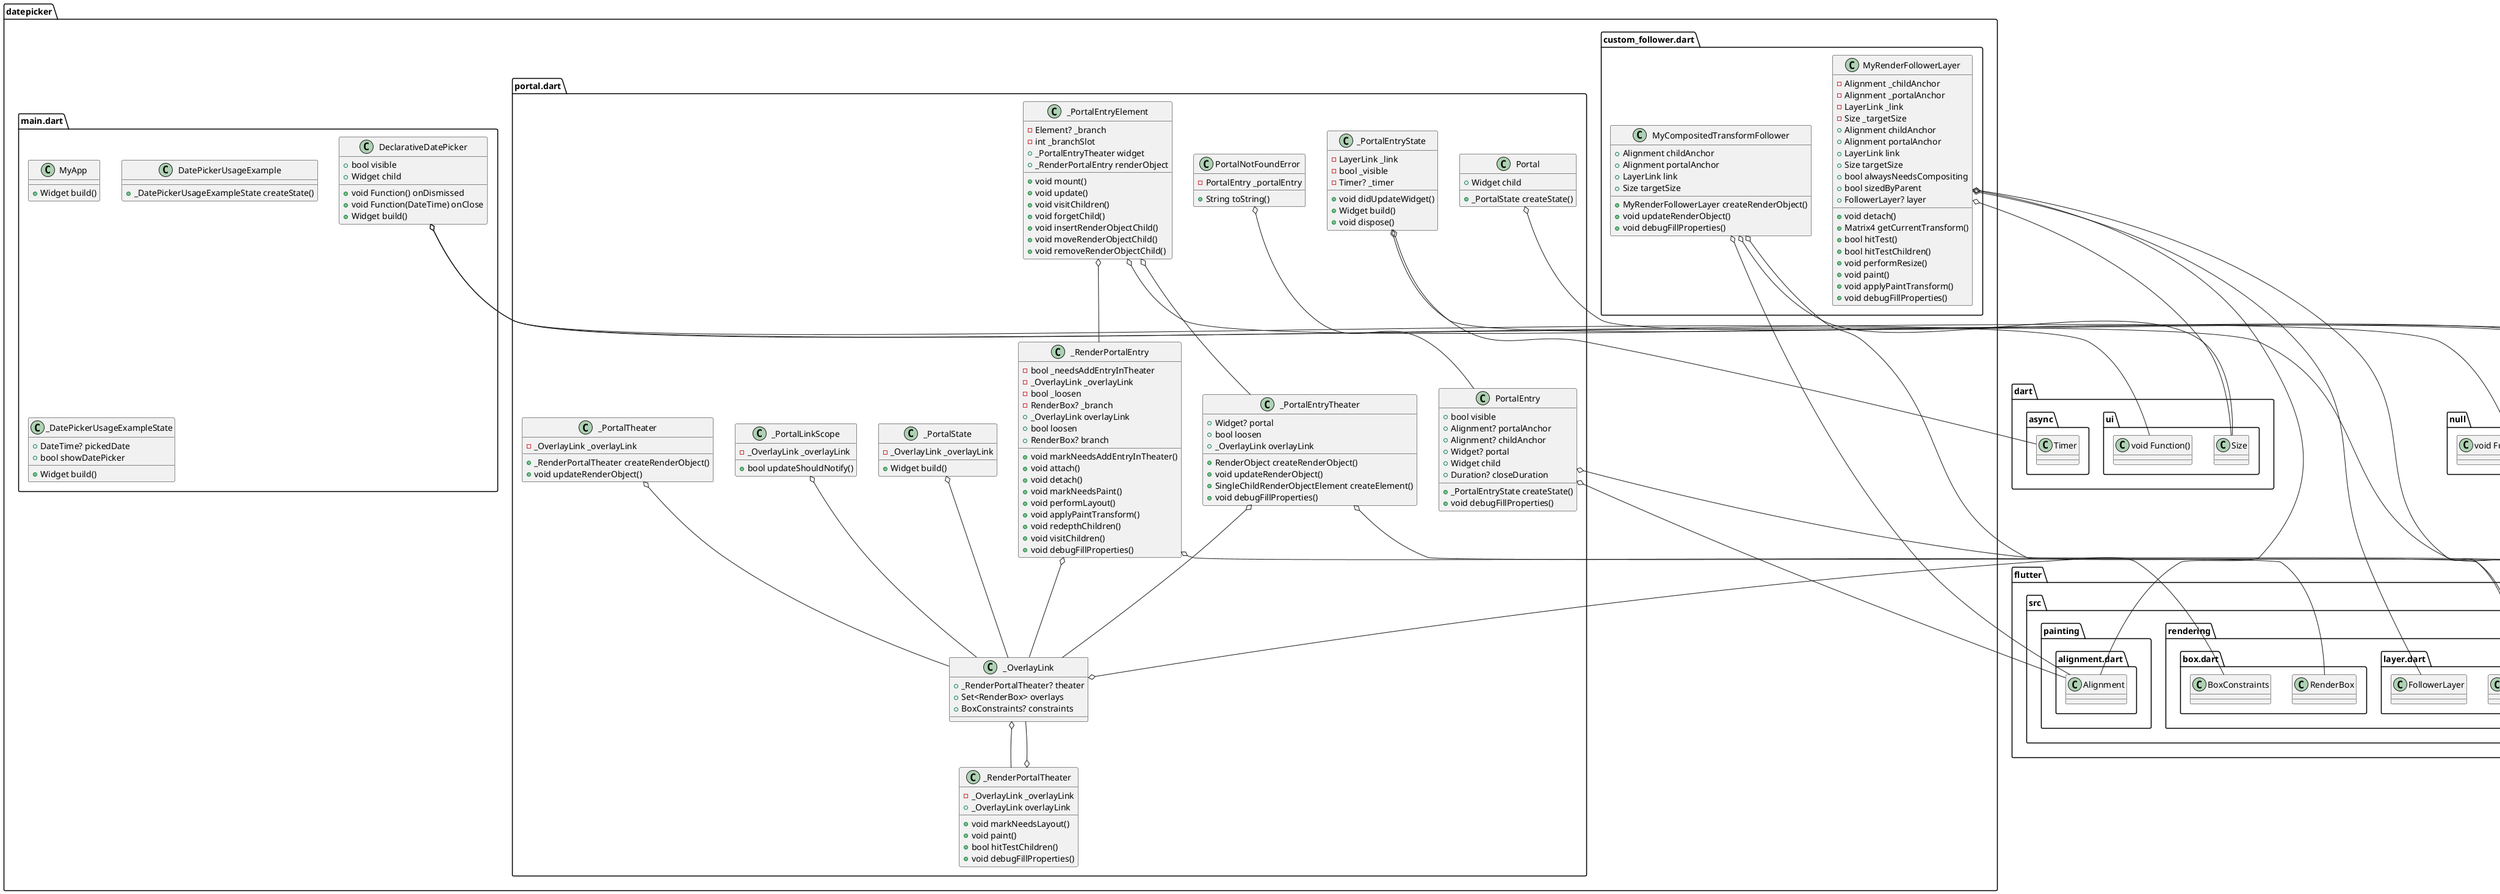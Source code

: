 @startuml
set namespaceSeparator ::

class "datepicker::custom_follower.dart::MyCompositedTransformFollower" {
  +Alignment childAnchor
  +Alignment portalAnchor
  +LayerLink link
  +Size targetSize
  +MyRenderFollowerLayer createRenderObject()
  +void updateRenderObject()
  +void debugFillProperties()
}

"datepicker::custom_follower.dart::MyCompositedTransformFollower" o-- "flutter::src::painting::alignment.dart::Alignment"
"datepicker::custom_follower.dart::MyCompositedTransformFollower" o-- "flutter::src::rendering::layer.dart::LayerLink"
"datepicker::custom_follower.dart::MyCompositedTransformFollower" o-- "dart::ui::Size"

class "datepicker::custom_follower.dart::MyRenderFollowerLayer" {
  -Alignment _childAnchor
  -Alignment _portalAnchor
  -LayerLink _link
  -Size _targetSize
  +Alignment childAnchor
  +Alignment portalAnchor
  +LayerLink link
  +Size targetSize
  +bool alwaysNeedsCompositing
  +bool sizedByParent
  +FollowerLayer? layer
  +void detach()
  +Matrix4 getCurrentTransform()
  +bool hitTest()
  +bool hitTestChildren()
  +void performResize()
  +void paint()
  +void applyPaintTransform()
  +void debugFillProperties()
}

"datepicker::custom_follower.dart::MyRenderFollowerLayer" o-- "flutter::src::painting::alignment.dart::Alignment"
"datepicker::custom_follower.dart::MyRenderFollowerLayer" o-- "flutter::src::rendering::layer.dart::LayerLink"
"datepicker::custom_follower.dart::MyRenderFollowerLayer" o-- "dart::ui::Size"
"datepicker::custom_follower.dart::MyRenderFollowerLayer" o-- "flutter::src::rendering::layer.dart::FollowerLayer"

class "datepicker::main.dart::DeclarativeDatePicker" {
  +bool visible
  +Widget child
  +void Function() onDismissed
  +void Function(DateTime) onClose
  +Widget build()
}

"datepicker::main.dart::DeclarativeDatePicker" o-- "flutter::src::widgets::framework.dart::Widget"
"datepicker::main.dart::DeclarativeDatePicker" o-- "dart::ui::void Function()"
"datepicker::main.dart::DeclarativeDatePicker" o-- "null::void Function(DateTime)"

class "datepicker::main.dart::MyApp" {
  +Widget build()
}

class "datepicker::main.dart::DatePickerUsageExample" {
  +_DatePickerUsageExampleState createState()
}

class "datepicker::main.dart::_DatePickerUsageExampleState" {
  +DateTime? pickedDate
  +bool showDatePicker
  +Widget build()
}

class "datepicker::portal.dart::Portal" {
  +Widget child
  +_PortalState createState()
}

"datepicker::portal.dart::Portal" o-- "flutter::src::widgets::framework.dart::Widget"

class "datepicker::portal.dart::_PortalState" {
  -_OverlayLink _overlayLink
  +Widget build()
}

"datepicker::portal.dart::_PortalState" o-- "datepicker::portal.dart::_OverlayLink"

class "datepicker::portal.dart::_OverlayLink" {
  +_RenderPortalTheater? theater
  +Set<RenderBox> overlays
  +BoxConstraints? constraints
}

"datepicker::portal.dart::_OverlayLink" o-- "datepicker::portal.dart::_RenderPortalTheater"
"datepicker::portal.dart::_OverlayLink" o-- "flutter::src::rendering::box.dart::BoxConstraints"

class "datepicker::portal.dart::_PortalLinkScope" {
  -_OverlayLink _overlayLink
  +bool updateShouldNotify()
}

"datepicker::portal.dart::_PortalLinkScope" o-- "datepicker::portal.dart::_OverlayLink"

class "datepicker::portal.dart::_PortalTheater" {
  -_OverlayLink _overlayLink
  +_RenderPortalTheater createRenderObject()
  +void updateRenderObject()
}

"datepicker::portal.dart::_PortalTheater" o-- "datepicker::portal.dart::_OverlayLink"

class "datepicker::portal.dart::_RenderPortalTheater" {
  -_OverlayLink _overlayLink
  +_OverlayLink overlayLink
  +void markNeedsLayout()
  +void paint()
  +bool hitTestChildren()
  +void debugFillProperties()
}

"datepicker::portal.dart::_RenderPortalTheater" o-- "datepicker::portal.dart::_OverlayLink"

class "datepicker::portal.dart::PortalEntry" {
  +bool visible
  +Alignment? portalAnchor
  +Alignment? childAnchor
  +Widget? portal
  +Widget child
  +Duration? closeDuration
  +_PortalEntryState createState()
  +void debugFillProperties()
}

"datepicker::portal.dart::PortalEntry" o-- "flutter::src::painting::alignment.dart::Alignment"
"datepicker::portal.dart::PortalEntry" o-- "flutter::src::widgets::framework.dart::Widget"

class "datepicker::portal.dart::_PortalEntryState" {
  -LayerLink _link
  -bool _visible
  -Timer? _timer
  +void didUpdateWidget()
  +Widget build()
  +void dispose()
}

"datepicker::portal.dart::_PortalEntryState" o-- "flutter::src::rendering::layer.dart::LayerLink"
"datepicker::portal.dart::_PortalEntryState" o-- "dart::async::Timer"

class "datepicker::portal.dart::_PortalEntryTheater" {
  +Widget? portal
  +bool loosen
  +_OverlayLink overlayLink
  +RenderObject createRenderObject()
  +void updateRenderObject()
  +SingleChildRenderObjectElement createElement()
  +void debugFillProperties()
}

"datepicker::portal.dart::_PortalEntryTheater" o-- "flutter::src::widgets::framework.dart::Widget"
"datepicker::portal.dart::_PortalEntryTheater" o-- "datepicker::portal.dart::_OverlayLink"

class "datepicker::portal.dart::_RenderPortalEntry" {
  -bool _needsAddEntryInTheater
  -_OverlayLink _overlayLink
  -bool _loosen
  -RenderBox? _branch
  +_OverlayLink overlayLink
  +bool loosen
  +RenderBox? branch
  +void markNeedsAddEntryInTheater()
  +void attach()
  +void detach()
  +void markNeedsPaint()
  +void performLayout()
  +void applyPaintTransform()
  +void redepthChildren()
  +void visitChildren()
  +void debugFillProperties()
}

"datepicker::portal.dart::_RenderPortalEntry" o-- "datepicker::portal.dart::_OverlayLink"
"datepicker::portal.dart::_RenderPortalEntry" o-- "flutter::src::rendering::box.dart::RenderBox"

class "datepicker::portal.dart::_PortalEntryElement" {
  -Element? _branch
  -int _branchSlot
  +_PortalEntryTheater widget
  +_RenderPortalEntry renderObject
  +void mount()
  +void update()
  +void visitChildren()
  +void forgetChild()
  +void insertRenderObjectChild()
  +void moveRenderObjectChild()
  +void removeRenderObjectChild()
}

"datepicker::portal.dart::_PortalEntryElement" o-- "flutter::src::widgets::framework.dart::Element"
"datepicker::portal.dart::_PortalEntryElement" o-- "datepicker::portal.dart::_PortalEntryTheater"
"datepicker::portal.dart::_PortalEntryElement" o-- "datepicker::portal.dart::_RenderPortalEntry"

class "datepicker::portal.dart::PortalNotFoundError" {
  -PortalEntry _portalEntry
  +String toString()
}

"datepicker::portal.dart::PortalNotFoundError" o-- "datepicker::portal.dart::PortalEntry"


@enduml